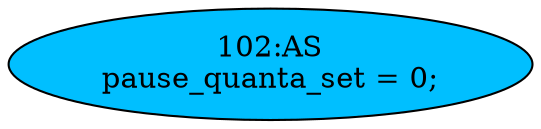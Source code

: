 strict digraph "" {
	node [label="\N"];
	"102:AS"	 [ast="<pyverilog.vparser.ast.Assign object at 0x7fdff6fbc910>",
		def_var="['pause_quanta_set']",
		fillcolor=deepskyblue,
		label="102:AS
pause_quanta_set = 0;",
		statements="[]",
		style=filled,
		typ=Assign,
		use_var="[]"];
}
